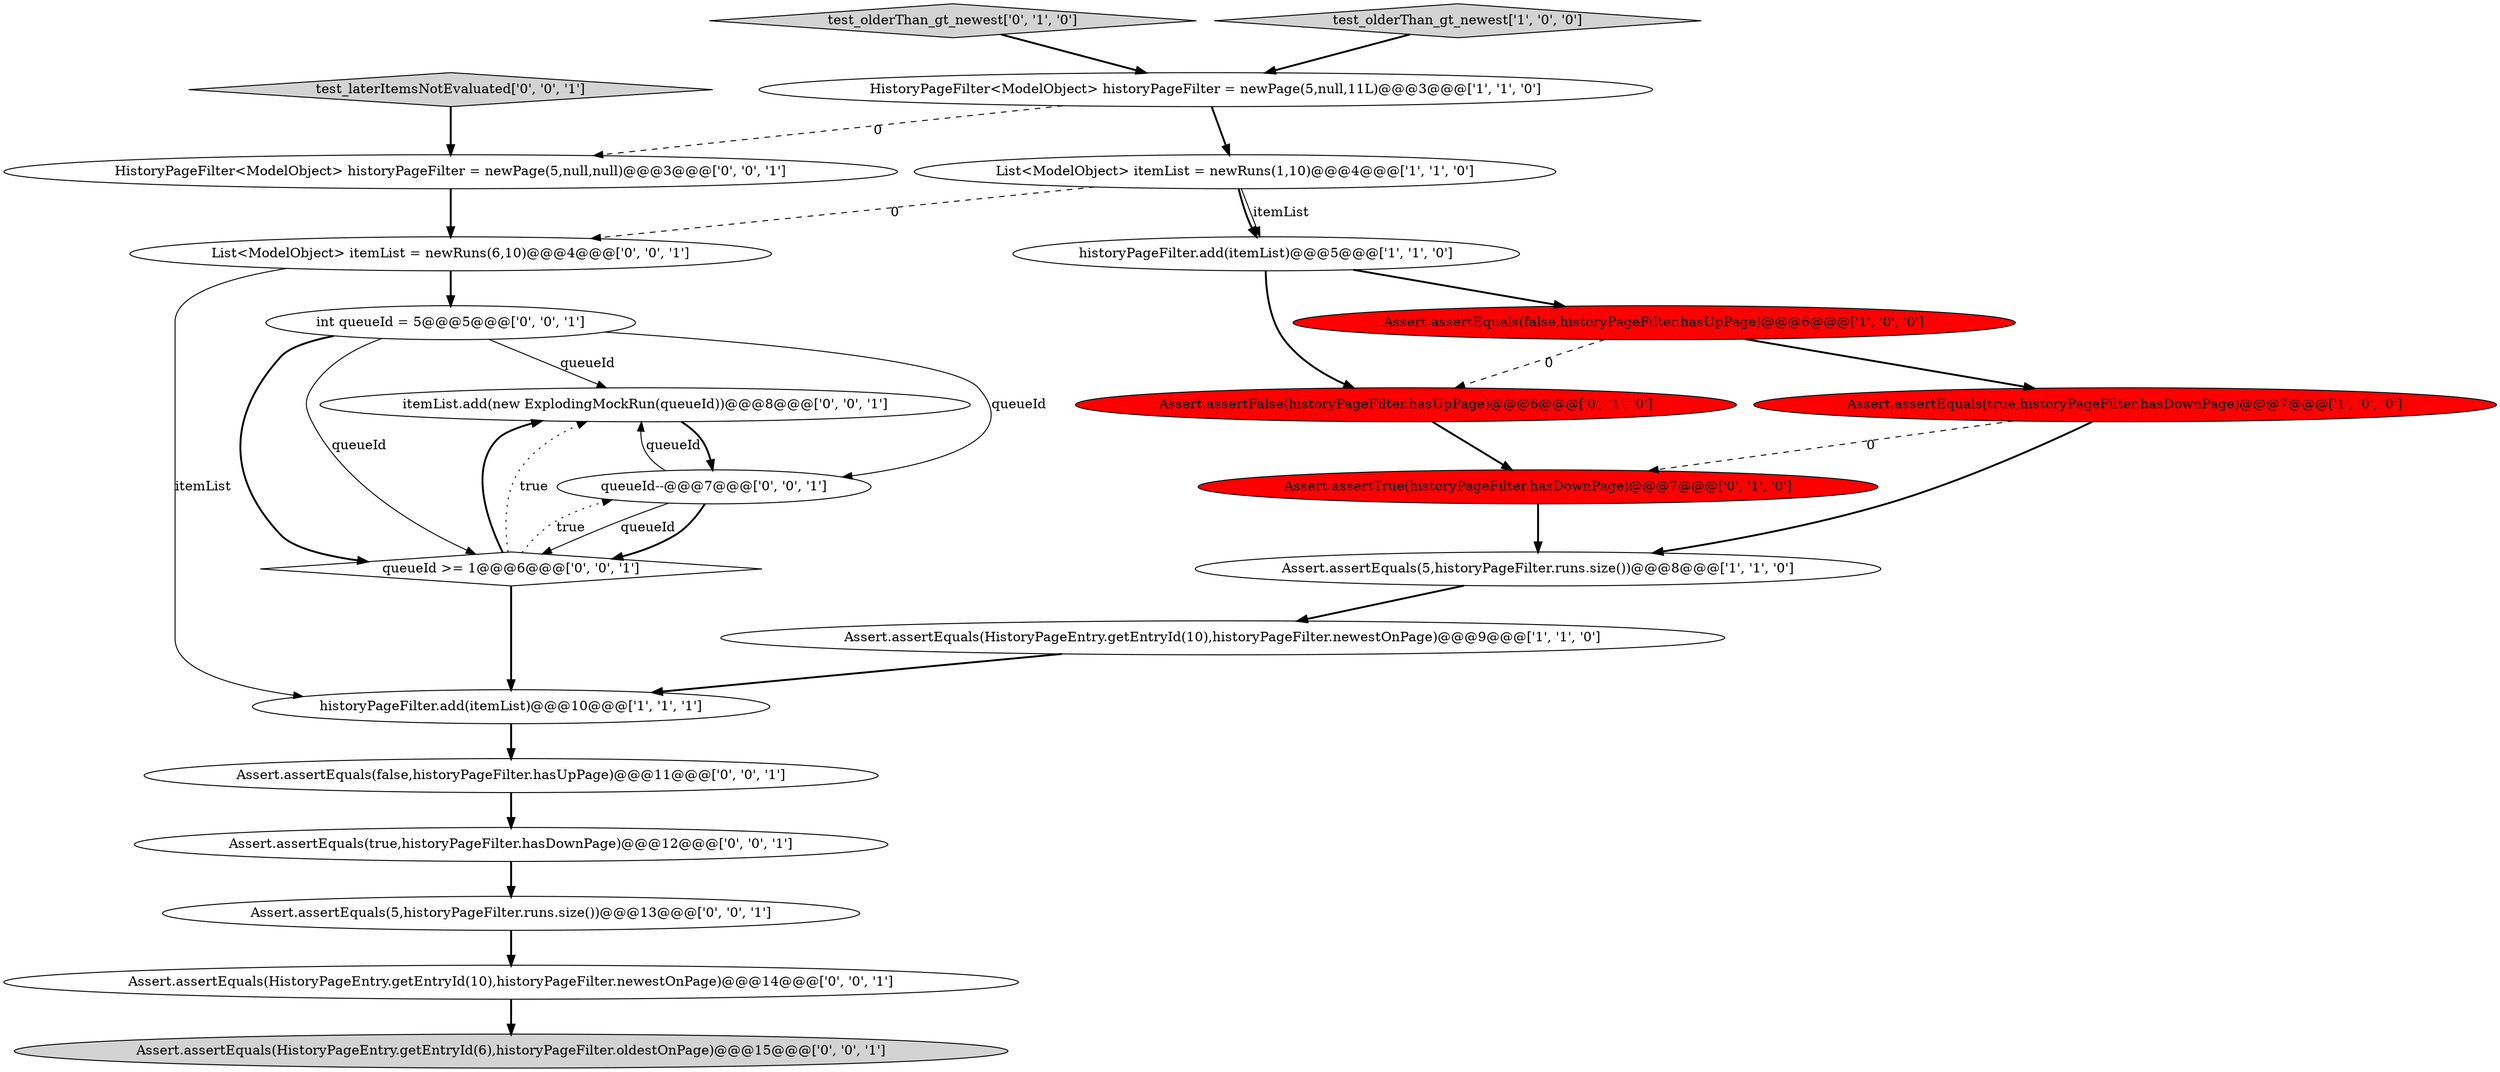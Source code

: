 digraph {
10 [style = filled, label = "test_olderThan_gt_newest['0', '1', '0']", fillcolor = lightgray, shape = diamond image = "AAA0AAABBB2BBB"];
2 [style = filled, label = "Assert.assertEquals(true,historyPageFilter.hasDownPage)@@@7@@@['1', '0', '0']", fillcolor = red, shape = ellipse image = "AAA1AAABBB1BBB"];
6 [style = filled, label = "List<ModelObject> itemList = newRuns(1,10)@@@4@@@['1', '1', '0']", fillcolor = white, shape = ellipse image = "AAA0AAABBB1BBB"];
8 [style = filled, label = "test_olderThan_gt_newest['1', '0', '0']", fillcolor = lightgray, shape = diamond image = "AAA0AAABBB1BBB"];
14 [style = filled, label = "Assert.assertEquals(false,historyPageFilter.hasUpPage)@@@11@@@['0', '0', '1']", fillcolor = white, shape = ellipse image = "AAA0AAABBB3BBB"];
21 [style = filled, label = "Assert.assertEquals(HistoryPageEntry.getEntryId(6),historyPageFilter.oldestOnPage)@@@15@@@['0', '0', '1']", fillcolor = lightgray, shape = ellipse image = "AAA0AAABBB3BBB"];
12 [style = filled, label = "int queueId = 5@@@5@@@['0', '0', '1']", fillcolor = white, shape = ellipse image = "AAA0AAABBB3BBB"];
22 [style = filled, label = "List<ModelObject> itemList = newRuns(6,10)@@@4@@@['0', '0', '1']", fillcolor = white, shape = ellipse image = "AAA0AAABBB3BBB"];
23 [style = filled, label = "Assert.assertEquals(5,historyPageFilter.runs.size())@@@13@@@['0', '0', '1']", fillcolor = white, shape = ellipse image = "AAA0AAABBB3BBB"];
0 [style = filled, label = "Assert.assertEquals(5,historyPageFilter.runs.size())@@@8@@@['1', '1', '0']", fillcolor = white, shape = ellipse image = "AAA0AAABBB1BBB"];
7 [style = filled, label = "Assert.assertEquals(false,historyPageFilter.hasUpPage)@@@6@@@['1', '0', '0']", fillcolor = red, shape = ellipse image = "AAA1AAABBB1BBB"];
1 [style = filled, label = "historyPageFilter.add(itemList)@@@10@@@['1', '1', '1']", fillcolor = white, shape = ellipse image = "AAA0AAABBB1BBB"];
16 [style = filled, label = "HistoryPageFilter<ModelObject> historyPageFilter = newPage(5,null,null)@@@3@@@['0', '0', '1']", fillcolor = white, shape = ellipse image = "AAA0AAABBB3BBB"];
3 [style = filled, label = "HistoryPageFilter<ModelObject> historyPageFilter = newPage(5,null,11L)@@@3@@@['1', '1', '0']", fillcolor = white, shape = ellipse image = "AAA0AAABBB1BBB"];
18 [style = filled, label = "itemList.add(new ExplodingMockRun(queueId))@@@8@@@['0', '0', '1']", fillcolor = white, shape = ellipse image = "AAA0AAABBB3BBB"];
5 [style = filled, label = "Assert.assertEquals(HistoryPageEntry.getEntryId(10),historyPageFilter.newestOnPage)@@@9@@@['1', '1', '0']", fillcolor = white, shape = ellipse image = "AAA0AAABBB1BBB"];
17 [style = filled, label = "queueId--@@@7@@@['0', '0', '1']", fillcolor = white, shape = ellipse image = "AAA0AAABBB3BBB"];
9 [style = filled, label = "Assert.assertFalse(historyPageFilter.hasUpPage)@@@6@@@['0', '1', '0']", fillcolor = red, shape = ellipse image = "AAA1AAABBB2BBB"];
20 [style = filled, label = "queueId >= 1@@@6@@@['0', '0', '1']", fillcolor = white, shape = diamond image = "AAA0AAABBB3BBB"];
13 [style = filled, label = "test_laterItemsNotEvaluated['0', '0', '1']", fillcolor = lightgray, shape = diamond image = "AAA0AAABBB3BBB"];
11 [style = filled, label = "Assert.assertTrue(historyPageFilter.hasDownPage)@@@7@@@['0', '1', '0']", fillcolor = red, shape = ellipse image = "AAA1AAABBB2BBB"];
15 [style = filled, label = "Assert.assertEquals(HistoryPageEntry.getEntryId(10),historyPageFilter.newestOnPage)@@@14@@@['0', '0', '1']", fillcolor = white, shape = ellipse image = "AAA0AAABBB3BBB"];
19 [style = filled, label = "Assert.assertEquals(true,historyPageFilter.hasDownPage)@@@12@@@['0', '0', '1']", fillcolor = white, shape = ellipse image = "AAA0AAABBB3BBB"];
4 [style = filled, label = "historyPageFilter.add(itemList)@@@5@@@['1', '1', '0']", fillcolor = white, shape = ellipse image = "AAA0AAABBB1BBB"];
4->9 [style = bold, label=""];
9->11 [style = bold, label=""];
17->18 [style = solid, label="queueId"];
15->21 [style = bold, label=""];
20->17 [style = dotted, label="true"];
17->20 [style = solid, label="queueId"];
8->3 [style = bold, label=""];
23->15 [style = bold, label=""];
12->20 [style = bold, label=""];
18->17 [style = bold, label=""];
3->6 [style = bold, label=""];
10->3 [style = bold, label=""];
14->19 [style = bold, label=""];
12->17 [style = solid, label="queueId"];
20->1 [style = bold, label=""];
16->22 [style = bold, label=""];
13->16 [style = bold, label=""];
6->22 [style = dashed, label="0"];
4->7 [style = bold, label=""];
20->18 [style = bold, label=""];
6->4 [style = bold, label=""];
5->1 [style = bold, label=""];
2->0 [style = bold, label=""];
11->0 [style = bold, label=""];
7->9 [style = dashed, label="0"];
7->2 [style = bold, label=""];
22->12 [style = bold, label=""];
19->23 [style = bold, label=""];
6->4 [style = solid, label="itemList"];
12->20 [style = solid, label="queueId"];
20->18 [style = dotted, label="true"];
2->11 [style = dashed, label="0"];
1->14 [style = bold, label=""];
12->18 [style = solid, label="queueId"];
22->1 [style = solid, label="itemList"];
3->16 [style = dashed, label="0"];
0->5 [style = bold, label=""];
17->20 [style = bold, label=""];
}
